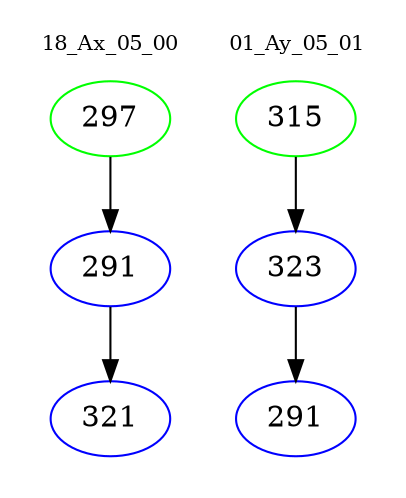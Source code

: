 digraph{
subgraph cluster_0 {
color = white
label = "18_Ax_05_00";
fontsize=10;
T0_297 [label="297", color="green"]
T0_297 -> T0_291 [color="black"]
T0_291 [label="291", color="blue"]
T0_291 -> T0_321 [color="black"]
T0_321 [label="321", color="blue"]
}
subgraph cluster_1 {
color = white
label = "01_Ay_05_01";
fontsize=10;
T1_315 [label="315", color="green"]
T1_315 -> T1_323 [color="black"]
T1_323 [label="323", color="blue"]
T1_323 -> T1_291 [color="black"]
T1_291 [label="291", color="blue"]
}
}
